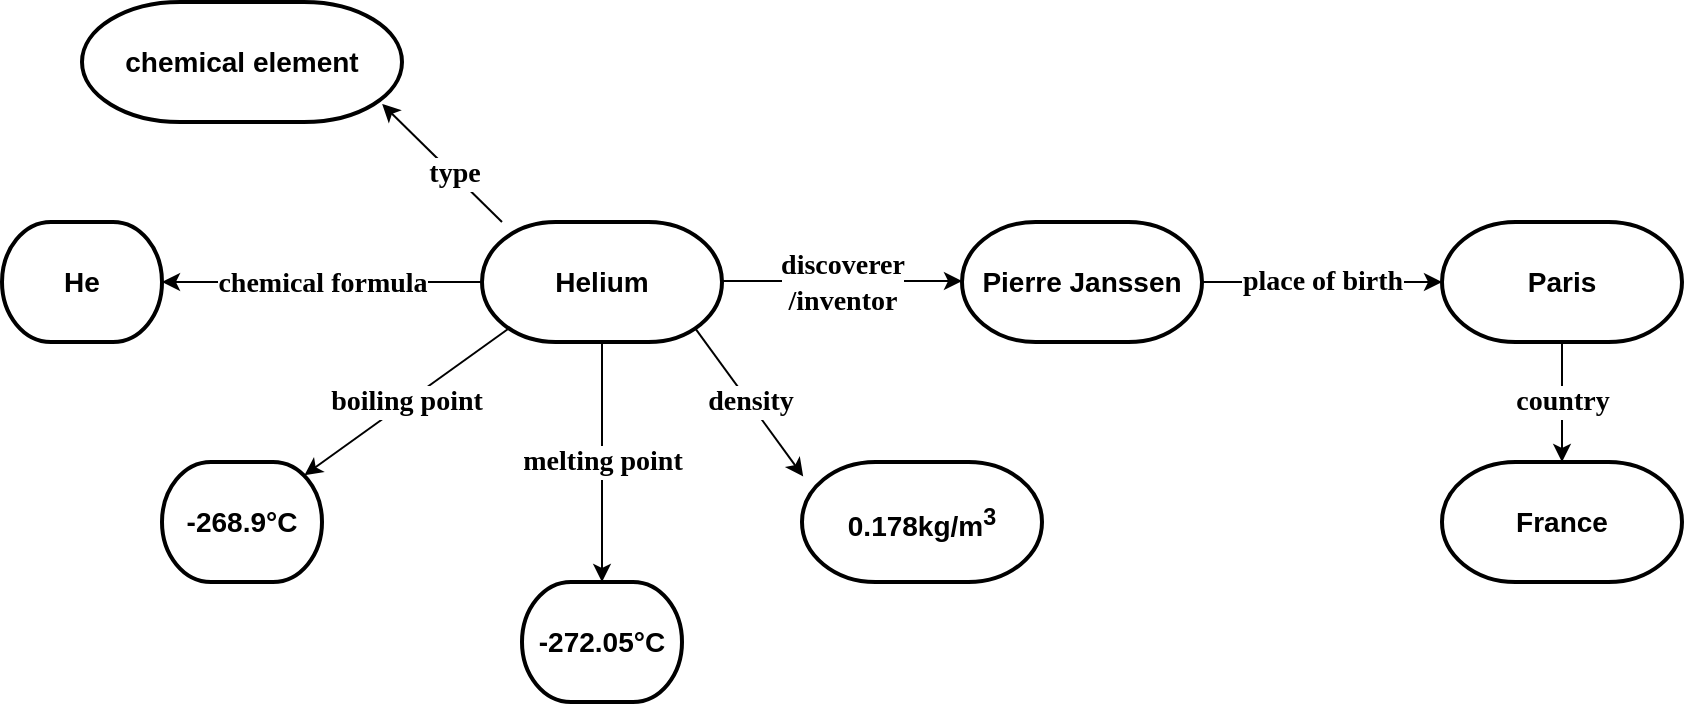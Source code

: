 <mxfile version="21.0.6" type="device"><diagram id="LQOfw50rtbh0Ys2E8a9I" name="Page-1"><mxGraphModel dx="1434" dy="1845" grid="1" gridSize="10" guides="1" tooltips="1" connect="1" arrows="1" fold="1" page="1" pageScale="1" pageWidth="850" pageHeight="1100" math="0" shadow="0"><root><mxCell id="0"/><mxCell id="1" parent="0"/><mxCell id="MRia6I61OvVlkuCLMvBo-13" value="&lt;b&gt;&lt;font face=&quot;Georgia&quot; style=&quot;font-size: 14px;&quot;&gt;melting point&lt;/font&gt;&lt;/b&gt;" style="edgeStyle=orthogonalEdgeStyle;rounded=0;orthogonalLoop=1;jettySize=auto;html=1;fontSize=12;" parent="1" source="MRia6I61OvVlkuCLMvBo-2" target="MRia6I61OvVlkuCLMvBo-7" edge="1"><mxGeometry relative="1" as="geometry"/></mxCell><mxCell id="MRia6I61OvVlkuCLMvBo-14" value="&lt;b style=&quot;font-size: 14px;&quot;&gt;&lt;font face=&quot;Georgia&quot;&gt;discoverer&lt;br&gt;/inventor&lt;/font&gt;&lt;/b&gt;" style="edgeStyle=orthogonalEdgeStyle;rounded=0;orthogonalLoop=1;jettySize=auto;html=1;fontSize=12;" parent="1" edge="1"><mxGeometry relative="1" as="geometry"><mxPoint x="480" y="99.5" as="sourcePoint"/><mxPoint x="600" y="99.5" as="targetPoint"/></mxGeometry></mxCell><mxCell id="MRia6I61OvVlkuCLMvBo-2" value="&lt;b&gt;&lt;font style=&quot;font-size: 14px;&quot;&gt;Helium&lt;/font&gt;&lt;/b&gt;" style="strokeWidth=2;html=1;shape=mxgraph.flowchart.terminator;whiteSpace=wrap;" parent="1" vertex="1"><mxGeometry x="360" y="70" width="120" height="60" as="geometry"/></mxCell><mxCell id="MRia6I61OvVlkuCLMvBo-3" value="&lt;b&gt;&lt;font style=&quot;font-size: 14px;&quot;&gt;He&lt;/font&gt;&lt;/b&gt;" style="strokeWidth=2;html=1;shape=mxgraph.flowchart.terminator;whiteSpace=wrap;" parent="1" vertex="1"><mxGeometry x="120" y="70" width="80" height="60" as="geometry"/></mxCell><mxCell id="MRia6I61OvVlkuCLMvBo-4" value="&lt;b&gt;&lt;font style=&quot;font-size: 14px;&quot;&gt;chemical element&lt;/font&gt;&lt;/b&gt;" style="strokeWidth=2;html=1;shape=mxgraph.flowchart.terminator;whiteSpace=wrap;" parent="1" vertex="1"><mxGeometry x="160" y="-40" width="160" height="60" as="geometry"/></mxCell><mxCell id="MRia6I61OvVlkuCLMvBo-5" value="&lt;b&gt;&lt;font style=&quot;font-size: 14px;&quot;&gt;-268.9°C&lt;/font&gt;&lt;/b&gt;" style="strokeWidth=2;html=1;shape=mxgraph.flowchart.terminator;whiteSpace=wrap;" parent="1" vertex="1"><mxGeometry x="200" y="190" width="80" height="60" as="geometry"/></mxCell><mxCell id="MRia6I61OvVlkuCLMvBo-6" value="&lt;b style=&quot;border-color: var(--border-color); font-size: 14px;&quot;&gt;0.178kg/m&lt;sup style=&quot;border-color: var(--border-color);&quot;&gt;3&lt;/sup&gt;&lt;/b&gt;&lt;b&gt;&lt;font style=&quot;font-size: 14px;&quot;&gt;&lt;br&gt;&lt;/font&gt;&lt;/b&gt;" style="strokeWidth=2;html=1;shape=mxgraph.flowchart.terminator;whiteSpace=wrap;" parent="1" vertex="1"><mxGeometry x="520" y="190" width="120" height="60" as="geometry"/></mxCell><mxCell id="MRia6I61OvVlkuCLMvBo-7" value="&lt;b style=&quot;border-color: var(--border-color);&quot;&gt;&lt;font style=&quot;border-color: var(--border-color); font-size: 14px;&quot;&gt;-272.05°C&lt;/font&gt;&lt;/b&gt;" style="strokeWidth=2;html=1;shape=mxgraph.flowchart.terminator;whiteSpace=wrap;" parent="1" vertex="1"><mxGeometry x="380" y="250" width="80" height="60" as="geometry"/></mxCell><mxCell id="MRia6I61OvVlkuCLMvBo-16" value="&lt;b&gt;&lt;font face=&quot;Georgia&quot; style=&quot;font-size: 14px;&quot;&gt;country&lt;/font&gt;&lt;/b&gt;" style="edgeStyle=orthogonalEdgeStyle;rounded=0;orthogonalLoop=1;jettySize=auto;html=1;fontSize=12;" parent="1" source="MRia6I61OvVlkuCLMvBo-8" target="MRia6I61OvVlkuCLMvBo-11" edge="1"><mxGeometry relative="1" as="geometry"/></mxCell><mxCell id="MRia6I61OvVlkuCLMvBo-8" value="&lt;b&gt;&lt;font style=&quot;font-size: 14px;&quot;&gt;Paris&lt;/font&gt;&lt;/b&gt;" style="strokeWidth=2;html=1;shape=mxgraph.flowchart.terminator;whiteSpace=wrap;" parent="1" vertex="1"><mxGeometry x="840" y="70" width="120" height="60" as="geometry"/></mxCell><mxCell id="MRia6I61OvVlkuCLMvBo-15" value="&lt;b&gt;&lt;font face=&quot;Georgia&quot; style=&quot;font-size: 14px;&quot;&gt;place of birth&lt;/font&gt;&lt;/b&gt;" style="edgeStyle=orthogonalEdgeStyle;rounded=0;orthogonalLoop=1;jettySize=auto;html=1;fontSize=12;" parent="1" source="MRia6I61OvVlkuCLMvBo-9" target="MRia6I61OvVlkuCLMvBo-8" edge="1"><mxGeometry relative="1" as="geometry"><Array as="points"><mxPoint x="780" y="100"/><mxPoint x="780" y="100"/></Array></mxGeometry></mxCell><mxCell id="MRia6I61OvVlkuCLMvBo-9" value="&lt;b&gt;&lt;font style=&quot;font-size: 14px;&quot;&gt;Pierre Janssen&lt;/font&gt;&lt;/b&gt;" style="strokeWidth=2;html=1;shape=mxgraph.flowchart.terminator;whiteSpace=wrap;" parent="1" vertex="1"><mxGeometry x="600" y="70" width="120" height="60" as="geometry"/></mxCell><mxCell id="MRia6I61OvVlkuCLMvBo-11" value="&lt;font face=&quot;sans-serif&quot;&gt;&lt;span style=&quot;font-size: 14px; background-color: rgb(255, 255, 255);&quot;&gt;&lt;b&gt;France&lt;/b&gt;&lt;/span&gt;&lt;/font&gt;" style="strokeWidth=2;html=1;shape=mxgraph.flowchart.terminator;whiteSpace=wrap;" parent="1" vertex="1"><mxGeometry x="840" y="190" width="120" height="60" as="geometry"/></mxCell><mxCell id="MRia6I61OvVlkuCLMvBo-12" value="&lt;b style=&quot;font-size: 14px;&quot;&gt;&lt;font face=&quot;Georgia&quot;&gt;chemical formula&lt;/font&gt;&lt;/b&gt;" style="endArrow=classic;html=1;rounded=0;fontSize=12;exitX=0;exitY=0.5;exitDx=0;exitDy=0;entryX=1;entryY=0.5;entryDx=0;entryDy=0;" parent="1" source="MRia6I61OvVlkuCLMvBo-2" target="MRia6I61OvVlkuCLMvBo-3" edge="1"><mxGeometry width="50" height="50" relative="1" as="geometry"><mxPoint x="260" y="140" as="sourcePoint"/><mxPoint x="310" y="90" as="targetPoint"/></mxGeometry></mxCell><mxCell id="MRia6I61OvVlkuCLMvBo-20" value="&lt;b&gt;&lt;font face=&quot;Georgia&quot; style=&quot;font-size: 14px;&quot;&gt;type&lt;/font&gt;&lt;/b&gt;" style="endArrow=classic;html=1;rounded=0;fontSize=12;entryX=0.938;entryY=0.85;entryDx=0;entryDy=0;entryPerimeter=0;" parent="1" target="MRia6I61OvVlkuCLMvBo-4" edge="1"><mxGeometry x="-0.2" width="50" height="50" relative="1" as="geometry"><mxPoint x="370" y="70" as="sourcePoint"/><mxPoint x="420" y="20" as="targetPoint"/><mxPoint as="offset"/></mxGeometry></mxCell><mxCell id="MRia6I61OvVlkuCLMvBo-21" value="&lt;b&gt;&lt;font face=&quot;Georgia&quot; style=&quot;font-size: 14px;&quot;&gt;boiling point&lt;/font&gt;&lt;/b&gt;" style="endArrow=classic;html=1;rounded=0;fontSize=12;entryX=0.89;entryY=0.11;entryDx=0;entryDy=0;exitX=0.11;exitY=0.89;exitDx=0;exitDy=0;exitPerimeter=0;entryPerimeter=0;" parent="1" source="MRia6I61OvVlkuCLMvBo-2" target="MRia6I61OvVlkuCLMvBo-5" edge="1"><mxGeometry width="50" height="50" relative="1" as="geometry"><mxPoint x="370" y="130" as="sourcePoint"/><mxPoint x="310" y="110" as="targetPoint"/></mxGeometry></mxCell><mxCell id="MRia6I61OvVlkuCLMvBo-23" value="&lt;b&gt;&lt;font face=&quot;Georgia&quot; style=&quot;font-size: 14px;&quot;&gt;density&lt;/font&gt;&lt;/b&gt;" style="endArrow=classic;html=1;rounded=0;fontSize=12;exitX=0.89;exitY=0.89;exitDx=0;exitDy=0;entryX=0.005;entryY=0.12;entryDx=0;entryDy=0;entryPerimeter=0;exitPerimeter=0;" parent="1" source="MRia6I61OvVlkuCLMvBo-2" target="MRia6I61OvVlkuCLMvBo-6" edge="1"><mxGeometry width="50" height="50" relative="1" as="geometry"><mxPoint x="390" y="130" as="sourcePoint"/><mxPoint x="440" y="80" as="targetPoint"/></mxGeometry></mxCell></root></mxGraphModel></diagram></mxfile>